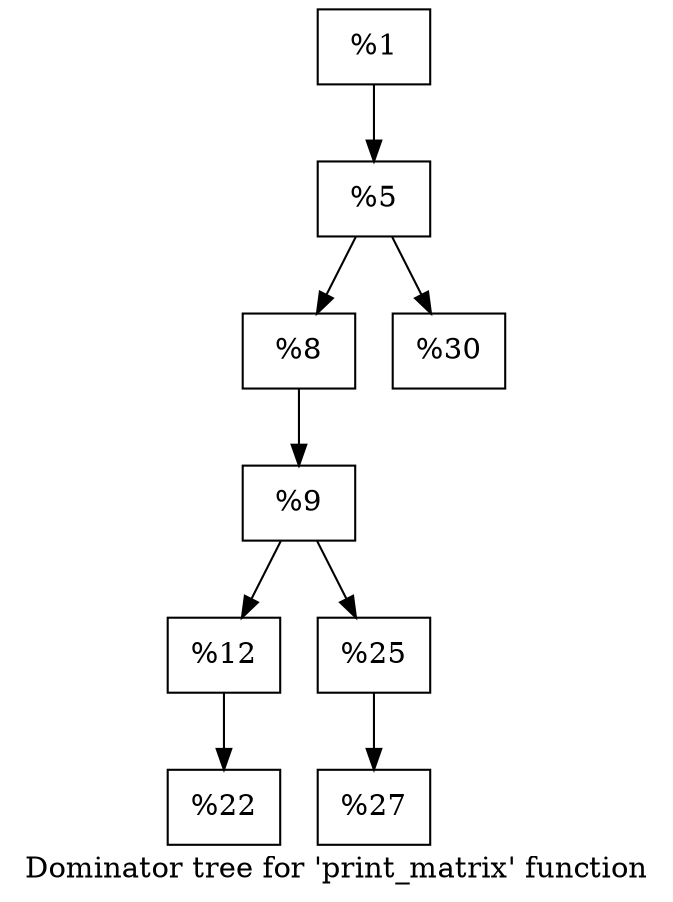 digraph "Dominator tree for 'print_matrix' function" {
	label="Dominator tree for 'print_matrix' function";

	Node0x55ab0ffc4d80 [shape=record,label="{%1}"];
	Node0x55ab0ffc4d80 -> Node0x55ab0ffc4de0;
	Node0x55ab0ffc4de0 [shape=record,label="{%5}"];
	Node0x55ab0ffc4de0 -> Node0x55ab0ffc5a80;
	Node0x55ab0ffc4de0 -> Node0x55ab0ffc5cc0;
	Node0x55ab0ffc5a80 [shape=record,label="{%8}"];
	Node0x55ab0ffc5a80 -> Node0x55ab0ffc5ae0;
	Node0x55ab0ffc5ae0 [shape=record,label="{%9}"];
	Node0x55ab0ffc5ae0 -> Node0x55ab0ffc5b40;
	Node0x55ab0ffc5ae0 -> Node0x55ab0ffc5c00;
	Node0x55ab0ffc5b40 [shape=record,label="{%12}"];
	Node0x55ab0ffc5b40 -> Node0x55ab0ffc5ba0;
	Node0x55ab0ffc5ba0 [shape=record,label="{%22}"];
	Node0x55ab0ffc5c00 [shape=record,label="{%25}"];
	Node0x55ab0ffc5c00 -> Node0x55ab0ffc5c60;
	Node0x55ab0ffc5c60 [shape=record,label="{%27}"];
	Node0x55ab0ffc5cc0 [shape=record,label="{%30}"];
}
